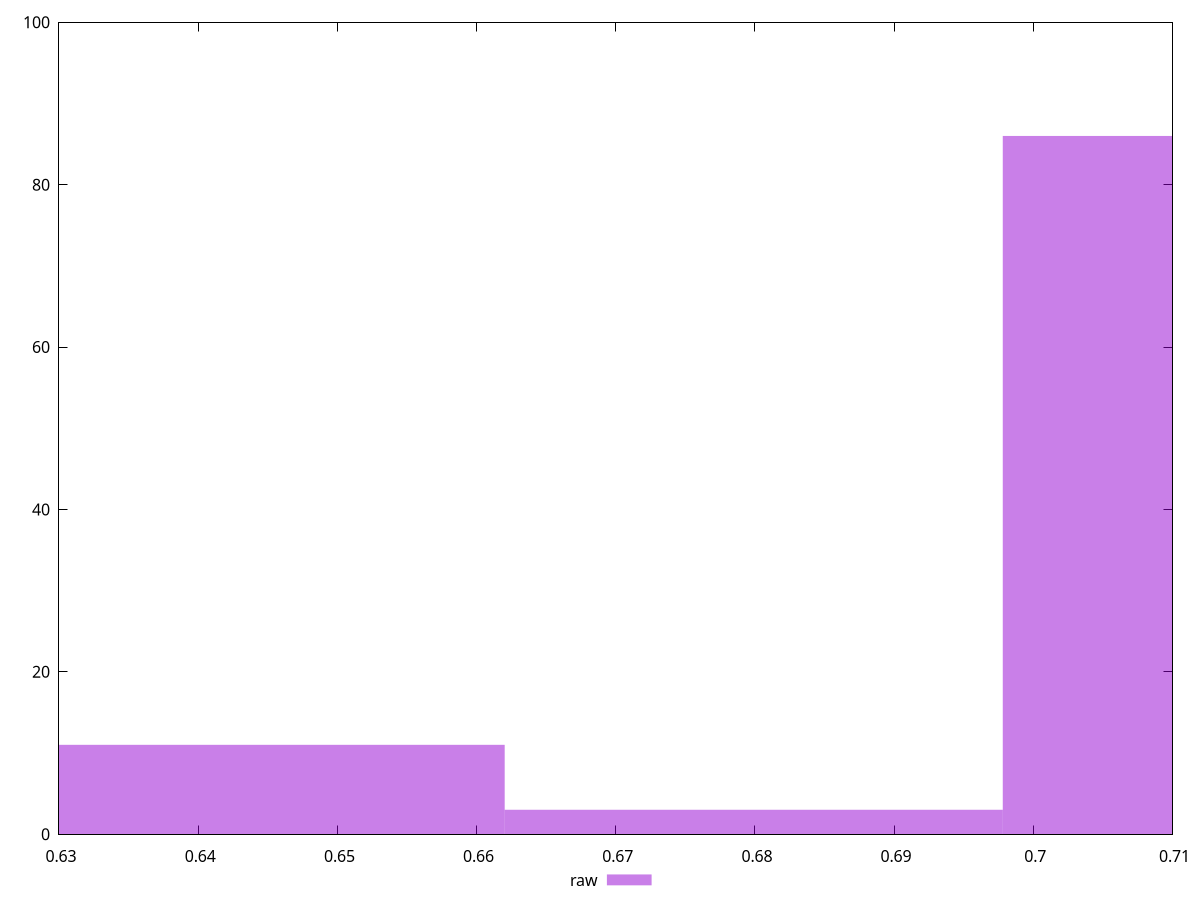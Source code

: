 reset

$raw <<EOF
0.6799132761055948 3
0.7156981853743104 86
0.6441283668368794 11
EOF

set key outside below
set boxwidth 0.03578490926871552
set xrange [0.63:0.71]
set yrange [0:100]
set trange [0:100]
set style fill transparent solid 0.5 noborder
set terminal svg size 640, 490 enhanced background rgb 'white'
set output "report_00026_2021-02-22T21:38:55.199Z/meta/score/samples/pages+cached+noadtech+nomedia/raw/histogram.svg"

plot $raw title "raw" with boxes

reset

